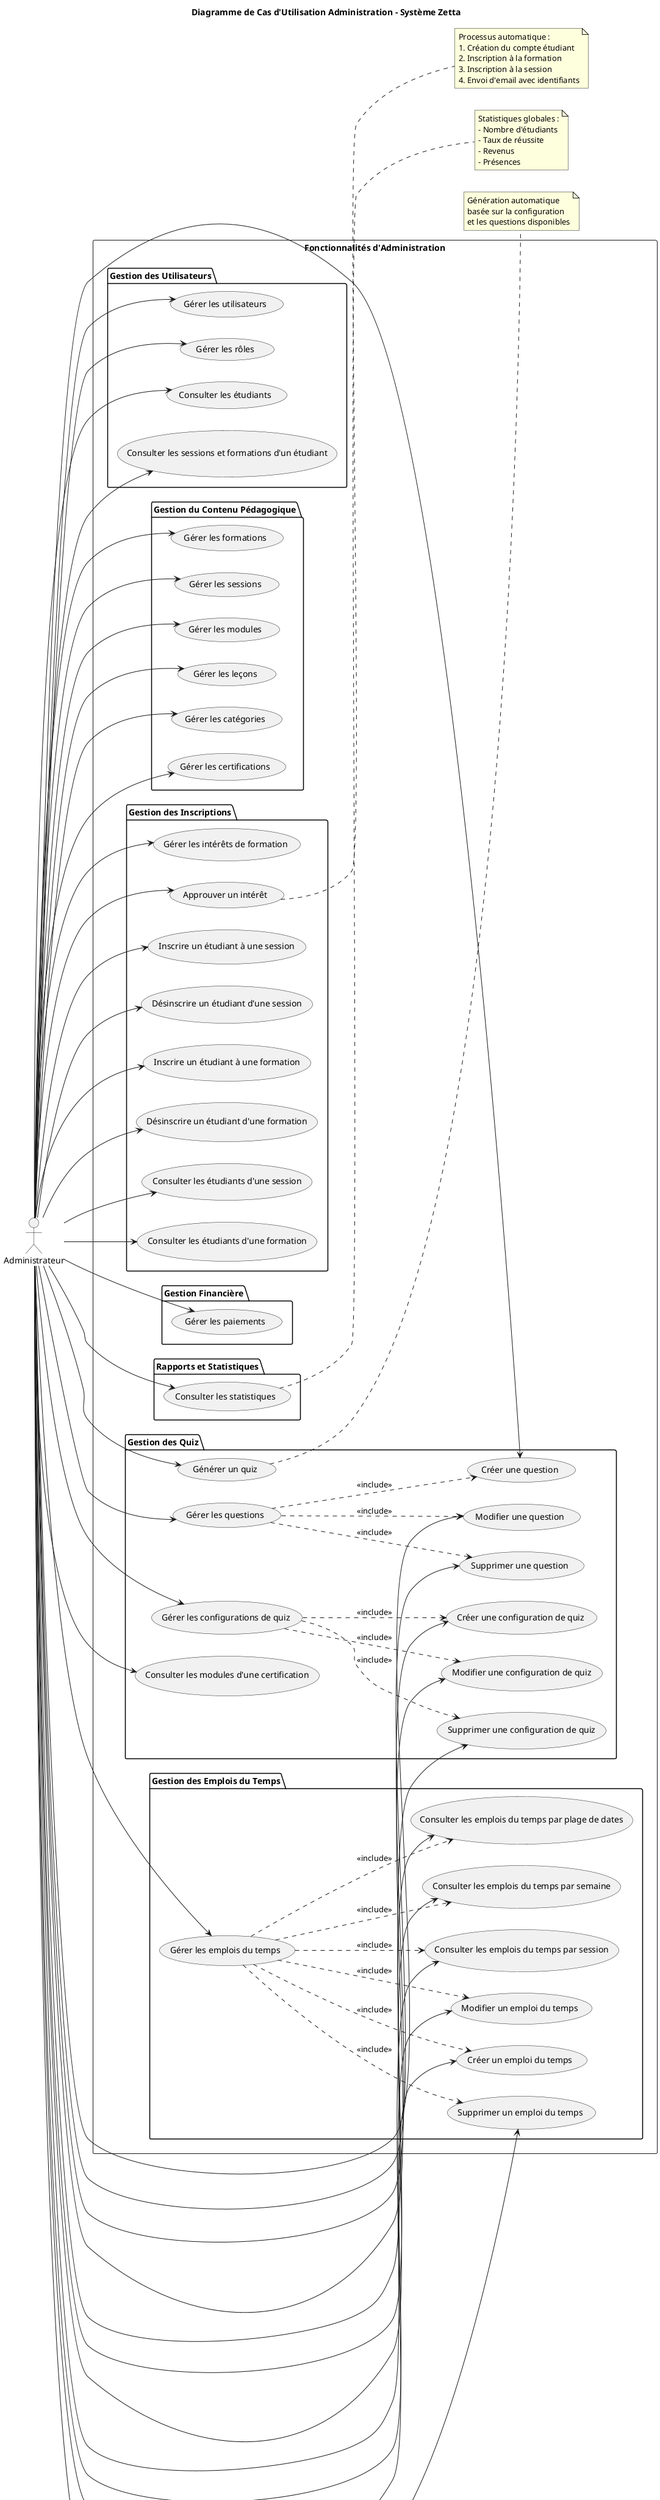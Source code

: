 @startuml Diagramme de Cas d'Utilisation Administration - Zetta

title Diagramme de Cas d'Utilisation Administration - Système Zetta

left to right direction

actor "Administrateur" as Admin

rectangle "Fonctionnalités d'Administration" {
    
    package "Gestion des Utilisateurs" {
        usecase "Gérer les utilisateurs" as UC_USERS
        usecase "Gérer les rôles" as UC_ROLES
        usecase "Consulter les étudiants" as UC_STUDENTS
        usecase "Consulter les sessions et formations d'un étudiant" as UC_STUDENT_DETAILS
    }
    
    package "Gestion du Contenu Pédagogique" {
        usecase "Gérer les formations" as UC_FORMATIONS
        usecase "Gérer les sessions" as UC_SESSIONS
        usecase "Gérer les modules" as UC_MODULES
        usecase "Gérer les leçons" as UC_LESSONS
        usecase "Gérer les catégories" as UC_CATEGORIES
        usecase "Gérer les certifications" as UC_CERTIFICATIONS
    }
    
    package "Gestion des Inscriptions" {
        usecase "Gérer les intérêts de formation" as UC_INTERESTS
        usecase "Approuver un intérêt" as UC_APPROVE_INTEREST
        usecase "Inscrire un étudiant à une session" as UC_ENROLL_SESSION
        usecase "Désinscrire un étudiant d'une session" as UC_UNENROLL_SESSION
        usecase "Inscrire un étudiant à une formation" as UC_ENROLL_FORMATION
        usecase "Désinscrire un étudiant d'une formation" as UC_UNENROLL_FORMATION
        usecase "Consulter les étudiants d'une session" as UC_SESSION_STUDENTS
        usecase "Consulter les étudiants d'une formation" as UC_FORMATION_STUDENTS
    }
    
    package "Gestion Financière" {
        usecase "Gérer les paiements" as UC_PAYMENTS
    }
    
    package "Gestion des Quiz" {
        usecase "Gérer les configurations de quiz" as UC_QUIZ_CONFIG
        usecase "Créer une configuration de quiz" as UC_CREATE_QUIZ_CONFIG
        usecase "Modifier une configuration de quiz" as UC_UPDATE_QUIZ_CONFIG
        usecase "Supprimer une configuration de quiz" as UC_DELETE_QUIZ_CONFIG
        usecase "Gérer les questions" as UC_QUESTIONS
        usecase "Créer une question" as UC_CREATE_QUESTION
        usecase "Modifier une question" as UC_UPDATE_QUESTION
        usecase "Supprimer une question" as UC_DELETE_QUESTION
        usecase "Générer un quiz" as UC_GENERATE_QUIZ
        usecase "Consulter les modules d'une certification" as UC_CERT_MODULES
    }
    
    package "Gestion des Emplois du Temps" {
        usecase "Gérer les emplois du temps" as UC_SCHEDULES
        usecase "Créer un emploi du temps" as UC_CREATE_SCHEDULE
        usecase "Modifier un emploi du temps" as UC_UPDATE_SCHEDULE
        usecase "Supprimer un emploi du temps" as UC_DELETE_SCHEDULE
        usecase "Consulter les emplois du temps par session" as UC_SESSION_SCHEDULES
        usecase "Consulter les emplois du temps par semaine" as UC_WEEK_SCHEDULES
        usecase "Consulter les emplois du temps par plage de dates" as UC_DATE_SCHEDULES
    }
    
    package "Rapports et Statistiques" {
        usecase "Consulter les statistiques" as UC_STATS
    }
}

' === RELATIONS ADMIN ===
Admin --> UC_USERS
Admin --> UC_ROLES
Admin --> UC_STUDENTS
Admin --> UC_STUDENT_DETAILS

Admin --> UC_FORMATIONS
Admin --> UC_SESSIONS
Admin --> UC_MODULES
Admin --> UC_LESSONS
Admin --> UC_CATEGORIES
Admin --> UC_CERTIFICATIONS

Admin --> UC_INTERESTS
Admin --> UC_APPROVE_INTEREST
Admin --> UC_ENROLL_SESSION
Admin --> UC_UNENROLL_SESSION
Admin --> UC_ENROLL_FORMATION
Admin --> UC_UNENROLL_FORMATION
Admin --> UC_SESSION_STUDENTS
Admin --> UC_FORMATION_STUDENTS

Admin --> UC_PAYMENTS

Admin --> UC_QUIZ_CONFIG
Admin --> UC_CREATE_QUIZ_CONFIG
Admin --> UC_UPDATE_QUIZ_CONFIG
Admin --> UC_DELETE_QUIZ_CONFIG
Admin --> UC_QUESTIONS
Admin --> UC_CREATE_QUESTION
Admin --> UC_UPDATE_QUESTION
Admin --> UC_DELETE_QUESTION
Admin --> UC_GENERATE_QUIZ
Admin --> UC_CERT_MODULES

Admin --> UC_SCHEDULES
Admin --> UC_CREATE_SCHEDULE
Admin --> UC_UPDATE_SCHEDULE
Admin --> UC_DELETE_SCHEDULE
Admin --> UC_SESSION_SCHEDULES
Admin --> UC_WEEK_SCHEDULES
Admin --> UC_DATE_SCHEDULES

Admin --> UC_STATS

' === INCLUSIONS ===
UC_QUIZ_CONFIG ..> UC_CREATE_QUIZ_CONFIG : <<include>>
UC_QUIZ_CONFIG ..> UC_UPDATE_QUIZ_CONFIG : <<include>>
UC_QUIZ_CONFIG ..> UC_DELETE_QUIZ_CONFIG : <<include>>

UC_QUESTIONS ..> UC_CREATE_QUESTION : <<include>>
UC_QUESTIONS ..> UC_UPDATE_QUESTION : <<include>>
UC_QUESTIONS ..> UC_DELETE_QUESTION : <<include>>

UC_SCHEDULES ..> UC_CREATE_SCHEDULE : <<include>>
UC_SCHEDULES ..> UC_UPDATE_SCHEDULE : <<include>>
UC_SCHEDULES ..> UC_DELETE_SCHEDULE : <<include>>
UC_SCHEDULES ..> UC_SESSION_SCHEDULES : <<include>>
UC_SCHEDULES ..> UC_WEEK_SCHEDULES : <<include>>
UC_SCHEDULES ..> UC_DATE_SCHEDULES : <<include>>

' === NOTES ===
note right of UC_APPROVE_INTEREST
  Processus automatique :
  1. Création du compte étudiant
  2. Inscription à la formation
  3. Inscription à la session
  4. Envoi d'email avec identifiants
end note

note right of UC_GENERATE_QUIZ
  Génération automatique
  basée sur la configuration
  et les questions disponibles
end note

note right of UC_STATS
  Statistiques globales :
  - Nombre d'étudiants
  - Taux de réussite
  - Revenus
  - Présences
end note

@enduml 